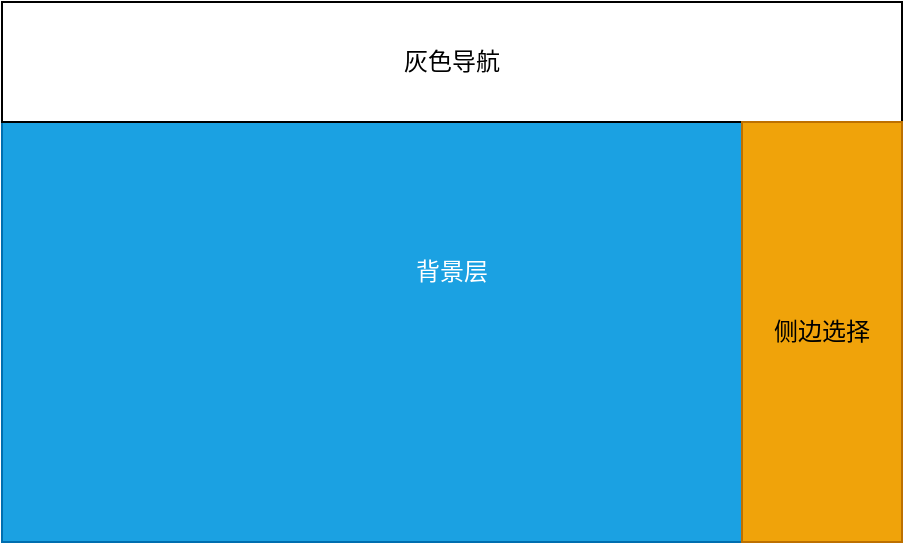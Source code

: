 <mxfile>
    <diagram id="nrS16ULtItvuY9-g6DG4" name="第 1 页">
        <mxGraphModel dx="588" dy="768" grid="1" gridSize="10" guides="1" tooltips="1" connect="1" arrows="1" fold="1" page="1" pageScale="1" pageWidth="827" pageHeight="1169" math="0" shadow="0">
            <root>
                <mxCell id="0"/>
                <mxCell id="1" parent="0"/>
                <mxCell id="2" value="背景层" style="rounded=0;whiteSpace=wrap;html=1;fillColor=#1ba1e2;fontColor=#ffffff;strokeColor=#006EAF;" vertex="1" parent="1">
                    <mxGeometry x="100" y="110" width="450" height="270" as="geometry"/>
                </mxCell>
                <mxCell id="3" value="灰色导航" style="rounded=0;whiteSpace=wrap;html=1;" vertex="1" parent="1">
                    <mxGeometry x="100" y="110" width="450" height="60" as="geometry"/>
                </mxCell>
                <mxCell id="4" value="侧边选择" style="rounded=0;whiteSpace=wrap;html=1;fillColor=#f0a30a;fontColor=#000000;strokeColor=#BD7000;" vertex="1" parent="1">
                    <mxGeometry x="470" y="170" width="80" height="210" as="geometry"/>
                </mxCell>
            </root>
        </mxGraphModel>
    </diagram>
</mxfile>